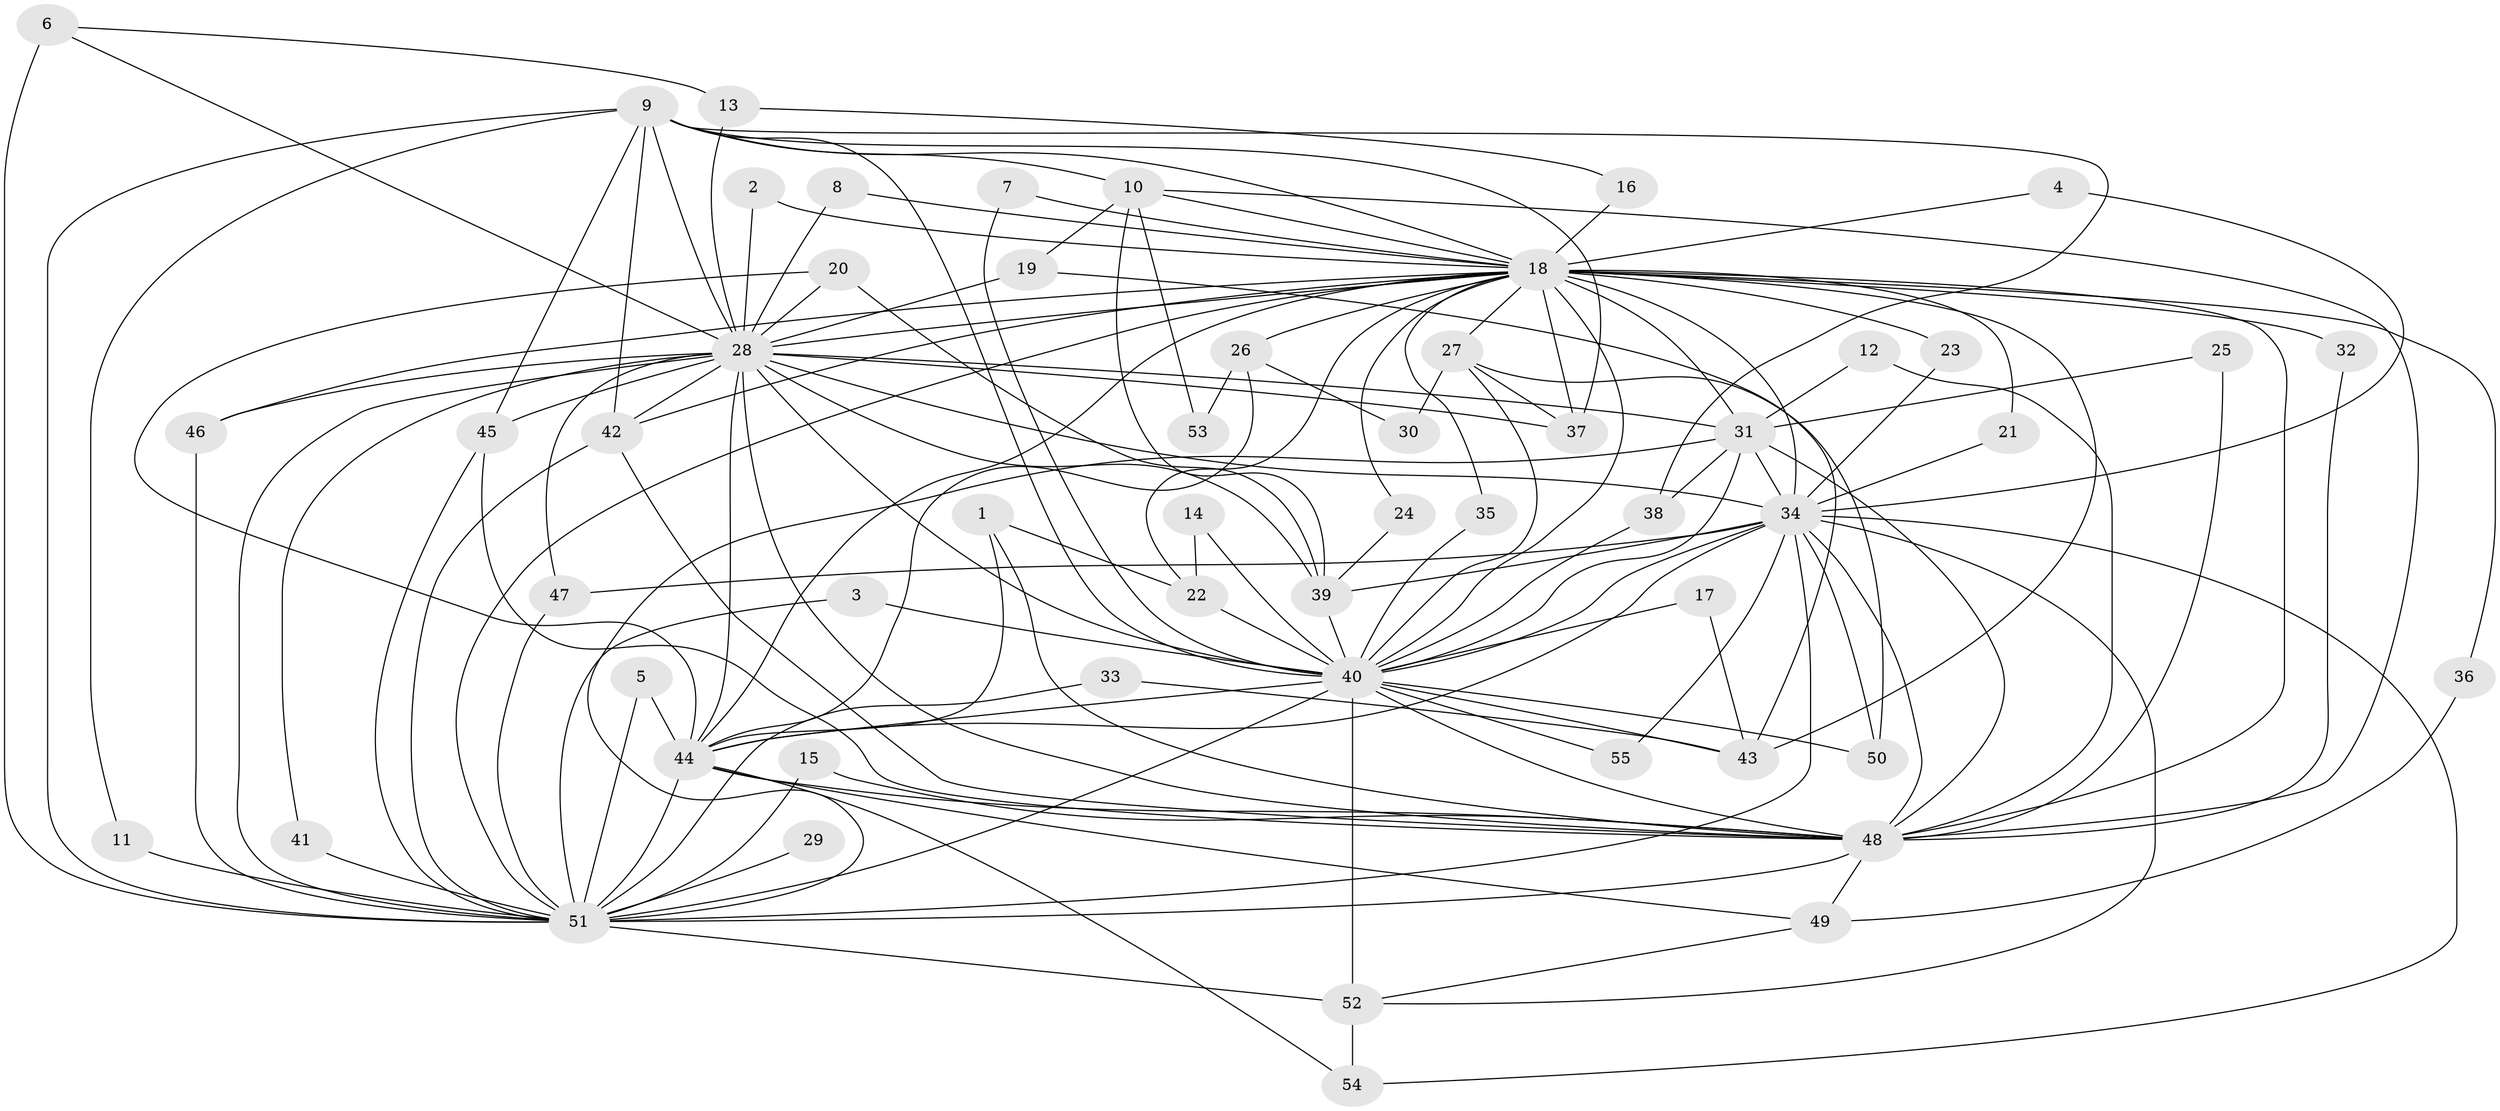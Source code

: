 // original degree distribution, {20: 0.01834862385321101, 24: 0.009174311926605505, 16: 0.01834862385321101, 25: 0.009174311926605505, 28: 0.009174311926605505, 19: 0.009174311926605505, 23: 0.009174311926605505, 22: 0.009174311926605505, 3: 0.1651376146788991, 4: 0.09174311926605505, 2: 0.5688073394495413, 7: 0.01834862385321101, 5: 0.03669724770642202, 6: 0.01834862385321101, 9: 0.009174311926605505}
// Generated by graph-tools (version 1.1) at 2025/49/03/09/25 03:49:38]
// undirected, 55 vertices, 142 edges
graph export_dot {
graph [start="1"]
  node [color=gray90,style=filled];
  1;
  2;
  3;
  4;
  5;
  6;
  7;
  8;
  9;
  10;
  11;
  12;
  13;
  14;
  15;
  16;
  17;
  18;
  19;
  20;
  21;
  22;
  23;
  24;
  25;
  26;
  27;
  28;
  29;
  30;
  31;
  32;
  33;
  34;
  35;
  36;
  37;
  38;
  39;
  40;
  41;
  42;
  43;
  44;
  45;
  46;
  47;
  48;
  49;
  50;
  51;
  52;
  53;
  54;
  55;
  1 -- 22 [weight=1.0];
  1 -- 44 [weight=1.0];
  1 -- 48 [weight=1.0];
  2 -- 18 [weight=1.0];
  2 -- 28 [weight=1.0];
  3 -- 40 [weight=1.0];
  3 -- 51 [weight=1.0];
  4 -- 18 [weight=1.0];
  4 -- 34 [weight=1.0];
  5 -- 44 [weight=1.0];
  5 -- 51 [weight=1.0];
  6 -- 13 [weight=1.0];
  6 -- 28 [weight=1.0];
  6 -- 51 [weight=2.0];
  7 -- 18 [weight=1.0];
  7 -- 40 [weight=1.0];
  8 -- 18 [weight=1.0];
  8 -- 28 [weight=1.0];
  9 -- 10 [weight=1.0];
  9 -- 11 [weight=1.0];
  9 -- 18 [weight=1.0];
  9 -- 28 [weight=2.0];
  9 -- 37 [weight=1.0];
  9 -- 38 [weight=1.0];
  9 -- 40 [weight=1.0];
  9 -- 42 [weight=1.0];
  9 -- 45 [weight=1.0];
  9 -- 51 [weight=1.0];
  10 -- 18 [weight=1.0];
  10 -- 19 [weight=1.0];
  10 -- 39 [weight=1.0];
  10 -- 48 [weight=1.0];
  10 -- 53 [weight=1.0];
  11 -- 51 [weight=1.0];
  12 -- 31 [weight=1.0];
  12 -- 48 [weight=1.0];
  13 -- 16 [weight=1.0];
  13 -- 28 [weight=1.0];
  14 -- 22 [weight=1.0];
  14 -- 40 [weight=1.0];
  15 -- 48 [weight=2.0];
  15 -- 51 [weight=1.0];
  16 -- 18 [weight=2.0];
  17 -- 40 [weight=1.0];
  17 -- 43 [weight=1.0];
  18 -- 21 [weight=1.0];
  18 -- 22 [weight=1.0];
  18 -- 23 [weight=1.0];
  18 -- 24 [weight=1.0];
  18 -- 26 [weight=1.0];
  18 -- 27 [weight=1.0];
  18 -- 28 [weight=4.0];
  18 -- 31 [weight=3.0];
  18 -- 32 [weight=2.0];
  18 -- 34 [weight=2.0];
  18 -- 35 [weight=1.0];
  18 -- 36 [weight=1.0];
  18 -- 37 [weight=2.0];
  18 -- 40 [weight=2.0];
  18 -- 42 [weight=1.0];
  18 -- 43 [weight=3.0];
  18 -- 44 [weight=2.0];
  18 -- 46 [weight=1.0];
  18 -- 48 [weight=3.0];
  18 -- 51 [weight=4.0];
  19 -- 28 [weight=1.0];
  19 -- 43 [weight=1.0];
  20 -- 28 [weight=1.0];
  20 -- 39 [weight=1.0];
  20 -- 44 [weight=1.0];
  21 -- 34 [weight=1.0];
  22 -- 40 [weight=2.0];
  23 -- 34 [weight=1.0];
  24 -- 39 [weight=1.0];
  25 -- 31 [weight=1.0];
  25 -- 48 [weight=1.0];
  26 -- 30 [weight=1.0];
  26 -- 44 [weight=1.0];
  26 -- 53 [weight=1.0];
  27 -- 30 [weight=1.0];
  27 -- 37 [weight=1.0];
  27 -- 40 [weight=1.0];
  27 -- 50 [weight=1.0];
  28 -- 31 [weight=1.0];
  28 -- 34 [weight=2.0];
  28 -- 37 [weight=1.0];
  28 -- 39 [weight=1.0];
  28 -- 40 [weight=2.0];
  28 -- 41 [weight=1.0];
  28 -- 42 [weight=1.0];
  28 -- 44 [weight=2.0];
  28 -- 45 [weight=2.0];
  28 -- 46 [weight=1.0];
  28 -- 47 [weight=1.0];
  28 -- 48 [weight=3.0];
  28 -- 51 [weight=4.0];
  29 -- 51 [weight=2.0];
  31 -- 34 [weight=2.0];
  31 -- 38 [weight=1.0];
  31 -- 40 [weight=1.0];
  31 -- 48 [weight=1.0];
  31 -- 51 [weight=1.0];
  32 -- 48 [weight=1.0];
  33 -- 43 [weight=1.0];
  33 -- 51 [weight=2.0];
  34 -- 39 [weight=2.0];
  34 -- 40 [weight=1.0];
  34 -- 44 [weight=1.0];
  34 -- 47 [weight=1.0];
  34 -- 48 [weight=1.0];
  34 -- 50 [weight=1.0];
  34 -- 51 [weight=2.0];
  34 -- 52 [weight=1.0];
  34 -- 54 [weight=1.0];
  34 -- 55 [weight=1.0];
  35 -- 40 [weight=1.0];
  36 -- 49 [weight=1.0];
  38 -- 40 [weight=1.0];
  39 -- 40 [weight=1.0];
  40 -- 43 [weight=1.0];
  40 -- 44 [weight=1.0];
  40 -- 48 [weight=1.0];
  40 -- 50 [weight=1.0];
  40 -- 51 [weight=2.0];
  40 -- 52 [weight=1.0];
  40 -- 55 [weight=1.0];
  41 -- 51 [weight=1.0];
  42 -- 48 [weight=1.0];
  42 -- 51 [weight=1.0];
  44 -- 48 [weight=1.0];
  44 -- 49 [weight=1.0];
  44 -- 51 [weight=3.0];
  44 -- 54 [weight=1.0];
  45 -- 48 [weight=1.0];
  45 -- 51 [weight=1.0];
  46 -- 51 [weight=1.0];
  47 -- 51 [weight=1.0];
  48 -- 49 [weight=1.0];
  48 -- 51 [weight=2.0];
  49 -- 52 [weight=1.0];
  51 -- 52 [weight=2.0];
  52 -- 54 [weight=1.0];
}
